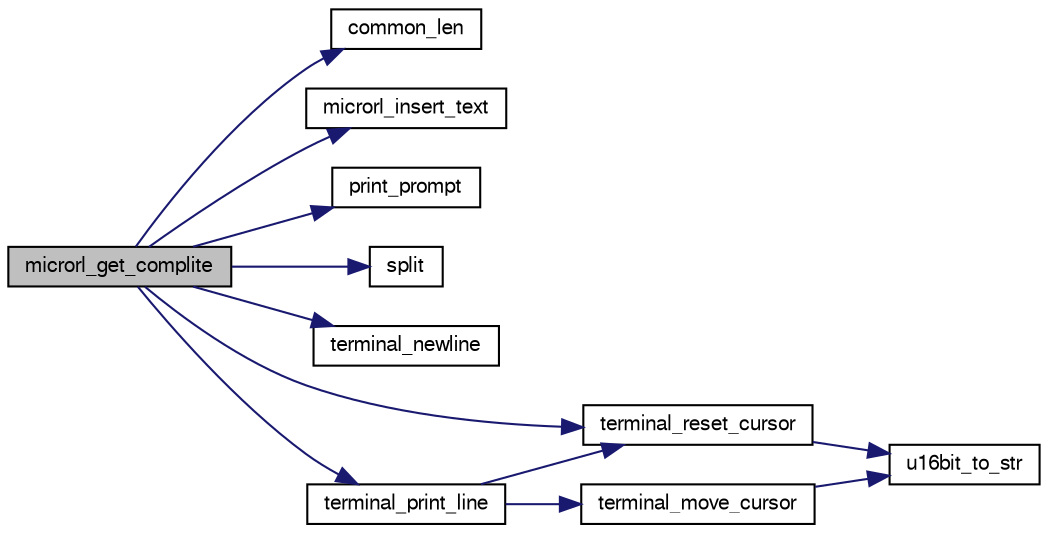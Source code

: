 digraph "microrl_get_complite"
{
  edge [fontname="FreeSans",fontsize="10",labelfontname="FreeSans",labelfontsize="10"];
  node [fontname="FreeSans",fontsize="10",shape=record];
  rankdir="LR";
  Node1 [label="microrl_get_complite",height=0.2,width=0.4,color="black", fillcolor="grey75", style="filled", fontcolor="black"];
  Node1 -> Node2 [color="midnightblue",fontsize="10",style="solid",fontname="FreeSans"];
  Node2 [label="common_len",height=0.2,width=0.4,color="black", fillcolor="white", style="filled",URL="$microrl_8c.html#a737ba29b53f156a3d47fd52b62458ab7"];
  Node1 -> Node3 [color="midnightblue",fontsize="10",style="solid",fontname="FreeSans"];
  Node3 [label="microrl_insert_text",height=0.2,width=0.4,color="black", fillcolor="white", style="filled",URL="$microrl_8c.html#abfaa66291b4a019fc9e2324790c43d01"];
  Node1 -> Node4 [color="midnightblue",fontsize="10",style="solid",fontname="FreeSans"];
  Node4 [label="print_prompt",height=0.2,width=0.4,color="black", fillcolor="white", style="filled",URL="$microrl_8c.html#a4caa54d528c671f06054783ef79839c6"];
  Node1 -> Node5 [color="midnightblue",fontsize="10",style="solid",fontname="FreeSans"];
  Node5 [label="split",height=0.2,width=0.4,color="black", fillcolor="white", style="filled",URL="$microrl_8c.html#a306bf791daa21526b303e834c34916b4"];
  Node1 -> Node6 [color="midnightblue",fontsize="10",style="solid",fontname="FreeSans"];
  Node6 [label="terminal_newline",height=0.2,width=0.4,color="black", fillcolor="white", style="filled",URL="$microrl_8c.html#abd2cca83a3e6069ba16ed5eccf3e1284"];
  Node1 -> Node7 [color="midnightblue",fontsize="10",style="solid",fontname="FreeSans"];
  Node7 [label="terminal_print_line",height=0.2,width=0.4,color="black", fillcolor="white", style="filled",URL="$microrl_8c.html#a9b2a709ec6fb9a71a73e086c7142b42e"];
  Node7 -> Node8 [color="midnightblue",fontsize="10",style="solid",fontname="FreeSans"];
  Node8 [label="terminal_reset_cursor",height=0.2,width=0.4,color="black", fillcolor="white", style="filled",URL="$microrl_8c.html#a7606992a7e55d11cdad8eb8d1e9cee2b"];
  Node8 -> Node9 [color="midnightblue",fontsize="10",style="solid",fontname="FreeSans"];
  Node9 [label="u16bit_to_str",height=0.2,width=0.4,color="black", fillcolor="white", style="filled",URL="$microrl_8c.html#affa9b5e304f9ccbf148182fad193f7f5"];
  Node7 -> Node10 [color="midnightblue",fontsize="10",style="solid",fontname="FreeSans"];
  Node10 [label="terminal_move_cursor",height=0.2,width=0.4,color="black", fillcolor="white", style="filled",URL="$microrl_8c.html#adf9a8154424a827f0d728dd150ee647e"];
  Node10 -> Node9 [color="midnightblue",fontsize="10",style="solid",fontname="FreeSans"];
  Node1 -> Node8 [color="midnightblue",fontsize="10",style="solid",fontname="FreeSans"];
}

